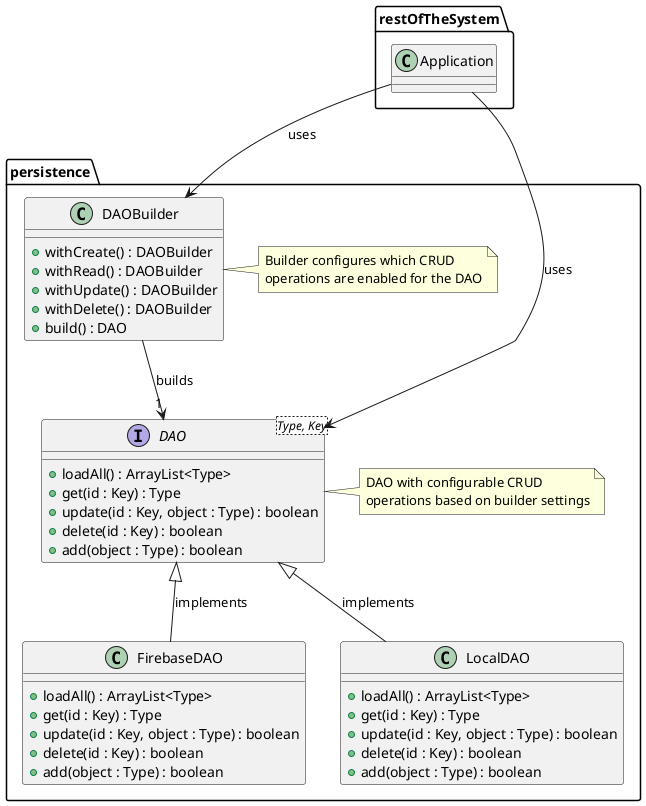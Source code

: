 @startuml

package persistence {

    class DAOBuilder {
        +withCreate() : DAOBuilder
        +withRead() : DAOBuilder
        +withUpdate() : DAOBuilder
        +withDelete() : DAOBuilder
        +build() : DAO
    }

    interface DAO<Type, Key> {
        +loadAll() : ArrayList<Type>
        +get(id : Key) : Type
        +update(id : Key, object : Type) : boolean
        +delete(id : Key) : boolean
        +add(object : Type) : boolean
    }

    class FirebaseDAO {
        +loadAll() : ArrayList<Type>
        +get(id : Key) : Type
        +update(id : Key, object : Type) : boolean
        +delete(id : Key) : boolean
        +add(object : Type) : boolean
    }

    class LocalDAO {
        +loadAll() : ArrayList<Type>
        +get(id : Key) : Type
        +update(id : Key, object : Type) : boolean
        +delete(id : Key) : boolean
        +add(object : Type) : boolean
    }

    DAOBuilder --> "1" DAO : builds
    DAO <|-- FirebaseDAO : implements
    DAO <|-- LocalDAO : implements

    note right of DAOBuilder : Builder configures which CRUD\noperations are enabled for the DAO

    note right of DAO : DAO with configurable CRUD\noperations based on builder settings
}

package restOfTheSystem {
    Application --> DAOBuilder : uses
    Application --> DAO  : uses
}

@enduml